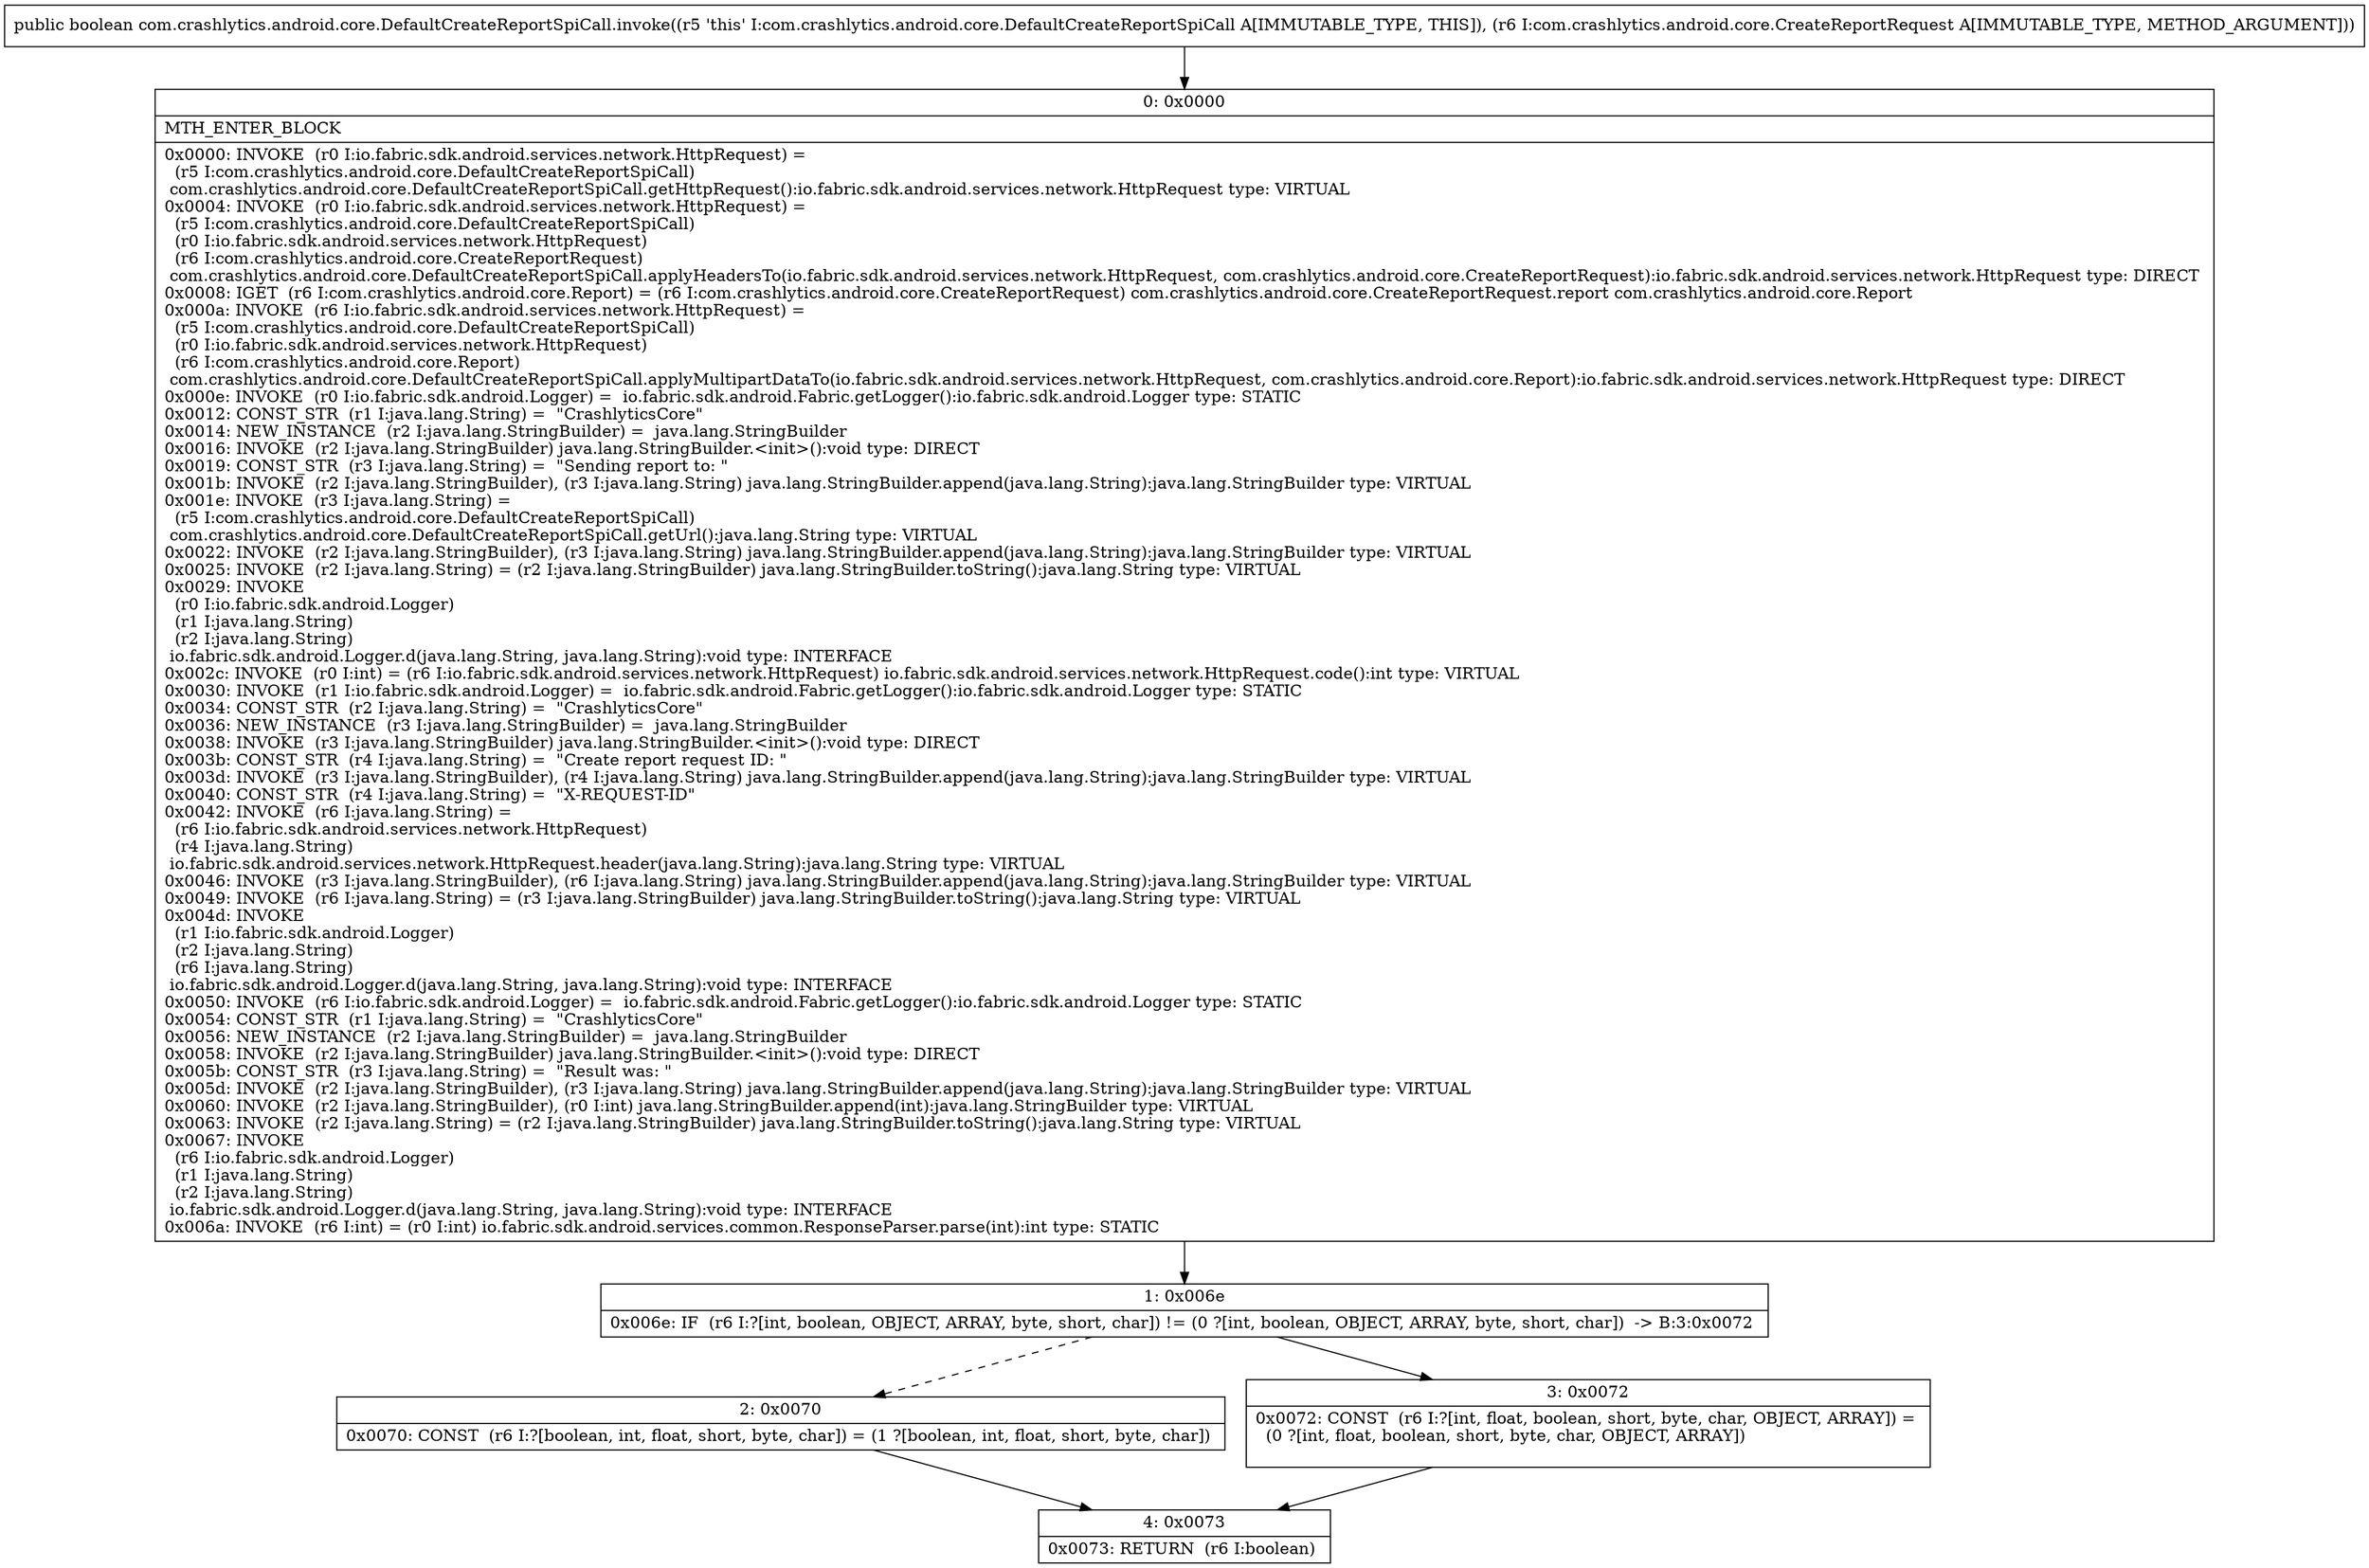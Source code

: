 digraph "CFG forcom.crashlytics.android.core.DefaultCreateReportSpiCall.invoke(Lcom\/crashlytics\/android\/core\/CreateReportRequest;)Z" {
Node_0 [shape=record,label="{0\:\ 0x0000|MTH_ENTER_BLOCK\l|0x0000: INVOKE  (r0 I:io.fabric.sdk.android.services.network.HttpRequest) = \l  (r5 I:com.crashlytics.android.core.DefaultCreateReportSpiCall)\l com.crashlytics.android.core.DefaultCreateReportSpiCall.getHttpRequest():io.fabric.sdk.android.services.network.HttpRequest type: VIRTUAL \l0x0004: INVOKE  (r0 I:io.fabric.sdk.android.services.network.HttpRequest) = \l  (r5 I:com.crashlytics.android.core.DefaultCreateReportSpiCall)\l  (r0 I:io.fabric.sdk.android.services.network.HttpRequest)\l  (r6 I:com.crashlytics.android.core.CreateReportRequest)\l com.crashlytics.android.core.DefaultCreateReportSpiCall.applyHeadersTo(io.fabric.sdk.android.services.network.HttpRequest, com.crashlytics.android.core.CreateReportRequest):io.fabric.sdk.android.services.network.HttpRequest type: DIRECT \l0x0008: IGET  (r6 I:com.crashlytics.android.core.Report) = (r6 I:com.crashlytics.android.core.CreateReportRequest) com.crashlytics.android.core.CreateReportRequest.report com.crashlytics.android.core.Report \l0x000a: INVOKE  (r6 I:io.fabric.sdk.android.services.network.HttpRequest) = \l  (r5 I:com.crashlytics.android.core.DefaultCreateReportSpiCall)\l  (r0 I:io.fabric.sdk.android.services.network.HttpRequest)\l  (r6 I:com.crashlytics.android.core.Report)\l com.crashlytics.android.core.DefaultCreateReportSpiCall.applyMultipartDataTo(io.fabric.sdk.android.services.network.HttpRequest, com.crashlytics.android.core.Report):io.fabric.sdk.android.services.network.HttpRequest type: DIRECT \l0x000e: INVOKE  (r0 I:io.fabric.sdk.android.Logger) =  io.fabric.sdk.android.Fabric.getLogger():io.fabric.sdk.android.Logger type: STATIC \l0x0012: CONST_STR  (r1 I:java.lang.String) =  \"CrashlyticsCore\" \l0x0014: NEW_INSTANCE  (r2 I:java.lang.StringBuilder) =  java.lang.StringBuilder \l0x0016: INVOKE  (r2 I:java.lang.StringBuilder) java.lang.StringBuilder.\<init\>():void type: DIRECT \l0x0019: CONST_STR  (r3 I:java.lang.String) =  \"Sending report to: \" \l0x001b: INVOKE  (r2 I:java.lang.StringBuilder), (r3 I:java.lang.String) java.lang.StringBuilder.append(java.lang.String):java.lang.StringBuilder type: VIRTUAL \l0x001e: INVOKE  (r3 I:java.lang.String) = \l  (r5 I:com.crashlytics.android.core.DefaultCreateReportSpiCall)\l com.crashlytics.android.core.DefaultCreateReportSpiCall.getUrl():java.lang.String type: VIRTUAL \l0x0022: INVOKE  (r2 I:java.lang.StringBuilder), (r3 I:java.lang.String) java.lang.StringBuilder.append(java.lang.String):java.lang.StringBuilder type: VIRTUAL \l0x0025: INVOKE  (r2 I:java.lang.String) = (r2 I:java.lang.StringBuilder) java.lang.StringBuilder.toString():java.lang.String type: VIRTUAL \l0x0029: INVOKE  \l  (r0 I:io.fabric.sdk.android.Logger)\l  (r1 I:java.lang.String)\l  (r2 I:java.lang.String)\l io.fabric.sdk.android.Logger.d(java.lang.String, java.lang.String):void type: INTERFACE \l0x002c: INVOKE  (r0 I:int) = (r6 I:io.fabric.sdk.android.services.network.HttpRequest) io.fabric.sdk.android.services.network.HttpRequest.code():int type: VIRTUAL \l0x0030: INVOKE  (r1 I:io.fabric.sdk.android.Logger) =  io.fabric.sdk.android.Fabric.getLogger():io.fabric.sdk.android.Logger type: STATIC \l0x0034: CONST_STR  (r2 I:java.lang.String) =  \"CrashlyticsCore\" \l0x0036: NEW_INSTANCE  (r3 I:java.lang.StringBuilder) =  java.lang.StringBuilder \l0x0038: INVOKE  (r3 I:java.lang.StringBuilder) java.lang.StringBuilder.\<init\>():void type: DIRECT \l0x003b: CONST_STR  (r4 I:java.lang.String) =  \"Create report request ID: \" \l0x003d: INVOKE  (r3 I:java.lang.StringBuilder), (r4 I:java.lang.String) java.lang.StringBuilder.append(java.lang.String):java.lang.StringBuilder type: VIRTUAL \l0x0040: CONST_STR  (r4 I:java.lang.String) =  \"X\-REQUEST\-ID\" \l0x0042: INVOKE  (r6 I:java.lang.String) = \l  (r6 I:io.fabric.sdk.android.services.network.HttpRequest)\l  (r4 I:java.lang.String)\l io.fabric.sdk.android.services.network.HttpRequest.header(java.lang.String):java.lang.String type: VIRTUAL \l0x0046: INVOKE  (r3 I:java.lang.StringBuilder), (r6 I:java.lang.String) java.lang.StringBuilder.append(java.lang.String):java.lang.StringBuilder type: VIRTUAL \l0x0049: INVOKE  (r6 I:java.lang.String) = (r3 I:java.lang.StringBuilder) java.lang.StringBuilder.toString():java.lang.String type: VIRTUAL \l0x004d: INVOKE  \l  (r1 I:io.fabric.sdk.android.Logger)\l  (r2 I:java.lang.String)\l  (r6 I:java.lang.String)\l io.fabric.sdk.android.Logger.d(java.lang.String, java.lang.String):void type: INTERFACE \l0x0050: INVOKE  (r6 I:io.fabric.sdk.android.Logger) =  io.fabric.sdk.android.Fabric.getLogger():io.fabric.sdk.android.Logger type: STATIC \l0x0054: CONST_STR  (r1 I:java.lang.String) =  \"CrashlyticsCore\" \l0x0056: NEW_INSTANCE  (r2 I:java.lang.StringBuilder) =  java.lang.StringBuilder \l0x0058: INVOKE  (r2 I:java.lang.StringBuilder) java.lang.StringBuilder.\<init\>():void type: DIRECT \l0x005b: CONST_STR  (r3 I:java.lang.String) =  \"Result was: \" \l0x005d: INVOKE  (r2 I:java.lang.StringBuilder), (r3 I:java.lang.String) java.lang.StringBuilder.append(java.lang.String):java.lang.StringBuilder type: VIRTUAL \l0x0060: INVOKE  (r2 I:java.lang.StringBuilder), (r0 I:int) java.lang.StringBuilder.append(int):java.lang.StringBuilder type: VIRTUAL \l0x0063: INVOKE  (r2 I:java.lang.String) = (r2 I:java.lang.StringBuilder) java.lang.StringBuilder.toString():java.lang.String type: VIRTUAL \l0x0067: INVOKE  \l  (r6 I:io.fabric.sdk.android.Logger)\l  (r1 I:java.lang.String)\l  (r2 I:java.lang.String)\l io.fabric.sdk.android.Logger.d(java.lang.String, java.lang.String):void type: INTERFACE \l0x006a: INVOKE  (r6 I:int) = (r0 I:int) io.fabric.sdk.android.services.common.ResponseParser.parse(int):int type: STATIC \l}"];
Node_1 [shape=record,label="{1\:\ 0x006e|0x006e: IF  (r6 I:?[int, boolean, OBJECT, ARRAY, byte, short, char]) != (0 ?[int, boolean, OBJECT, ARRAY, byte, short, char])  \-\> B:3:0x0072 \l}"];
Node_2 [shape=record,label="{2\:\ 0x0070|0x0070: CONST  (r6 I:?[boolean, int, float, short, byte, char]) = (1 ?[boolean, int, float, short, byte, char]) \l}"];
Node_3 [shape=record,label="{3\:\ 0x0072|0x0072: CONST  (r6 I:?[int, float, boolean, short, byte, char, OBJECT, ARRAY]) = \l  (0 ?[int, float, boolean, short, byte, char, OBJECT, ARRAY])\l \l}"];
Node_4 [shape=record,label="{4\:\ 0x0073|0x0073: RETURN  (r6 I:boolean) \l}"];
MethodNode[shape=record,label="{public boolean com.crashlytics.android.core.DefaultCreateReportSpiCall.invoke((r5 'this' I:com.crashlytics.android.core.DefaultCreateReportSpiCall A[IMMUTABLE_TYPE, THIS]), (r6 I:com.crashlytics.android.core.CreateReportRequest A[IMMUTABLE_TYPE, METHOD_ARGUMENT])) }"];
MethodNode -> Node_0;
Node_0 -> Node_1;
Node_1 -> Node_2[style=dashed];
Node_1 -> Node_3;
Node_2 -> Node_4;
Node_3 -> Node_4;
}

